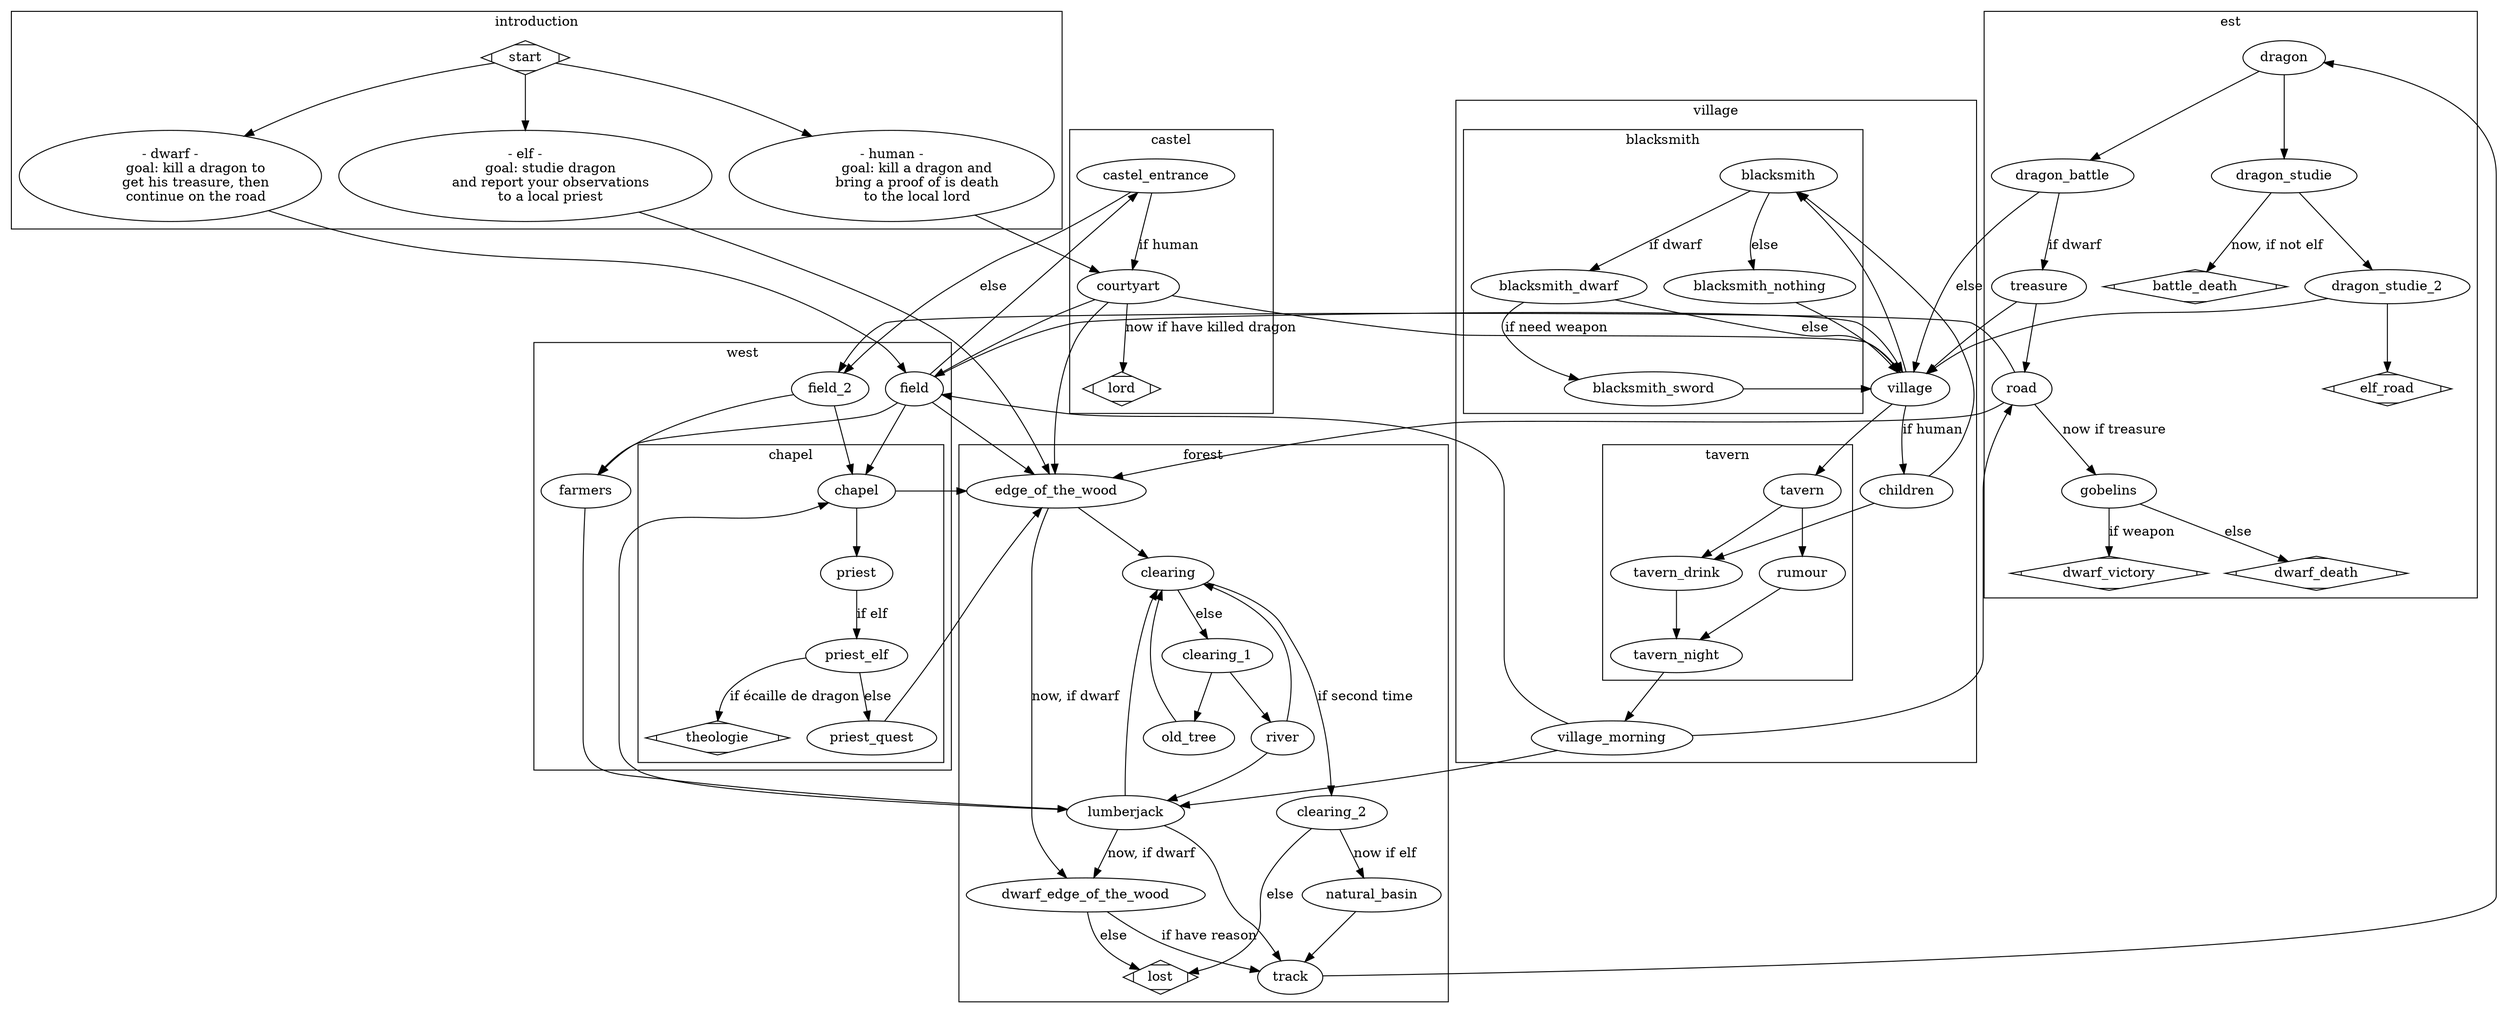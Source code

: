 digraph G {
    compound=true;
    subgraph cluster0 {
        label = introduction;
        start [shape=Mdiamond];
        elf;
        dwarf;
        human;

        elf [label="- elf -
            goal: studie dragon
            and report your observations
            to a local priest"]
        human [label="- human -
            goal: kill a dragon and
            bring a proof of is death
            to the local lord"]
        dwarf [label="- dwarf -
            goal: kill a dragon to
            get his treasure, then
            continue on the road"]
        start -> dwarf, elf, human;
    }

    subgraph cluster1 {
        label = village
        village;
        village_morning;
        children;
        
        subgraph cluster5 {
            label = blacksmith;
            blacksmith;
            blacksmith_sword;
            blacksmith_dwarf;
            blacksmith_nothing;
        }

        subgraph cluster6 {
            label = tavern;
            tavern;
            rumour;
            tavern_night;
            tavern_drink;
        }

        village -> blacksmith, tavern;
        village -> children [label="if human"];
        children -> tavern_drink, blacksmith;

        blacksmith -> blacksmith_dwarf [label="if dwarf"]
        blacksmith_dwarf -> blacksmith_sword [label="if need weapon"];
        blacksmith_dwarf -> village [label="else"];
        blacksmith -> blacksmith_nothing [label="else"];

        blacksmith_sword -> village;
        blacksmith_nothing -> village;

        tavern -> rumour,tavern_drink;
        tavern_drink -> tavern_night;
        rumour -> tavern_night;
        tavern_night -> village_morning;
    }

    subgraph cluster2 {
        label = west;
        village;
        field;
        field_2;
        farmers;

        subgraph cluster7 {
            label=chapel;
            chapel;
            priest;
            priest_elf;
            priest_quest;
            theologie [shape=Mdiamond];
        }

        field -> farmers;
        field -> chapel;
        field_2 -> farmers;
        field_2 -> chapel;
        chapel -> priest;
        priest -> priest_elf [label="if elf"];
        priest_elf -> theologie [label="if écaille de dragon"];
        priest_elf -> priest_quest [label="else"];
    }

    subgraph cluster3 {
        label = forest;
        edge_of_the_wood;
        dwarf_edge_of_the_wood;
        clearing;
        clearing_1;
        clearing_2;
        natural_basin;
        track;
        river;
        old_tree;
        lost [shape=Mdiamond];
        lumberjack;

        lumberjack -> dwarf_edge_of_the_wood [label="now, if dwarf"];
        lumberjack -> clearing;
        lumberjack -> track;
        clearing -> clearing_2 [label="if second time"];
        clearing -> clearing_1 [label="else"];
        clearing_1 -> river, old_tree;
        clearing_2 -> natural_basin [label="now if elf"];
        clearing_2 -> lost [label="else"];
        natural_basin -> track;
        river -> lumberjack, clearing;
        old_tree -> clearing;
    }

    subgraph cluster4 {
        label = est;
        dragon;
        dragon_battle;
        dragon_studie;
        dragon_studie_2;
        road;
        elf_road [shape=Mdiamond];
        gobelins;
        treasure;
        dwarf_victory [shape=Mdiamond];
        dwarf_death [shape=Mdiamond];
        battle_death [shape=Mdiamond];

        dragon -> dragon_battle, dragon_studie;
        dragon_battle -> village [label=else];
        dragon_battle -> treasure [label="if dwarf"];
        dragon_studie -> battle_death [label="now, if not elf"];
    }

    subgraph cluster8 {
        label=castel;
        castel_entrance;
        courtyart;
        lord [shape=Mdiamond];

        castel_entrance -> courtyart [label="if human"];
        courtyart -> lord [label="now if have killed dragon"];
    }

    castel_entrance -> field_2 [label="else"];
    courtyart -> field, village, edge_of_the_wood;

    human -> courtyart;
    elf -> edge_of_the_wood;
    dwarf -> field;

    field -> edge_of_the_wood, village, castel_entrance;
    edge_of_the_wood -> clearing;
    edge_of_the_wood -> dwarf_edge_of_the_wood [label="now, if dwarf"];

    dwarf_edge_of_the_wood -> track [label="if have reason"];
    dwarf_edge_of_the_wood -> lost [label="else"];

    track -> dragon;
    dragon_studie -> dragon_studie_2;
    dragon_studie_2 -> village, elf_road;

    treasure -> village, road;
    road -> gobelins [label="now if treasure"];
    road -> edge_of_the_wood, field_2;
    gobelins -> dwarf_victory [label="if weapon"];
    gobelins -> dwarf_death [label="else"];

    village_morning -> field, lumberjack, road;

    chapel -> edge_of_the_wood;
    farmers -> lumberjack;
    priest_quest -> edge_of_the_wood;
    lumberjack -> chapel;
}

